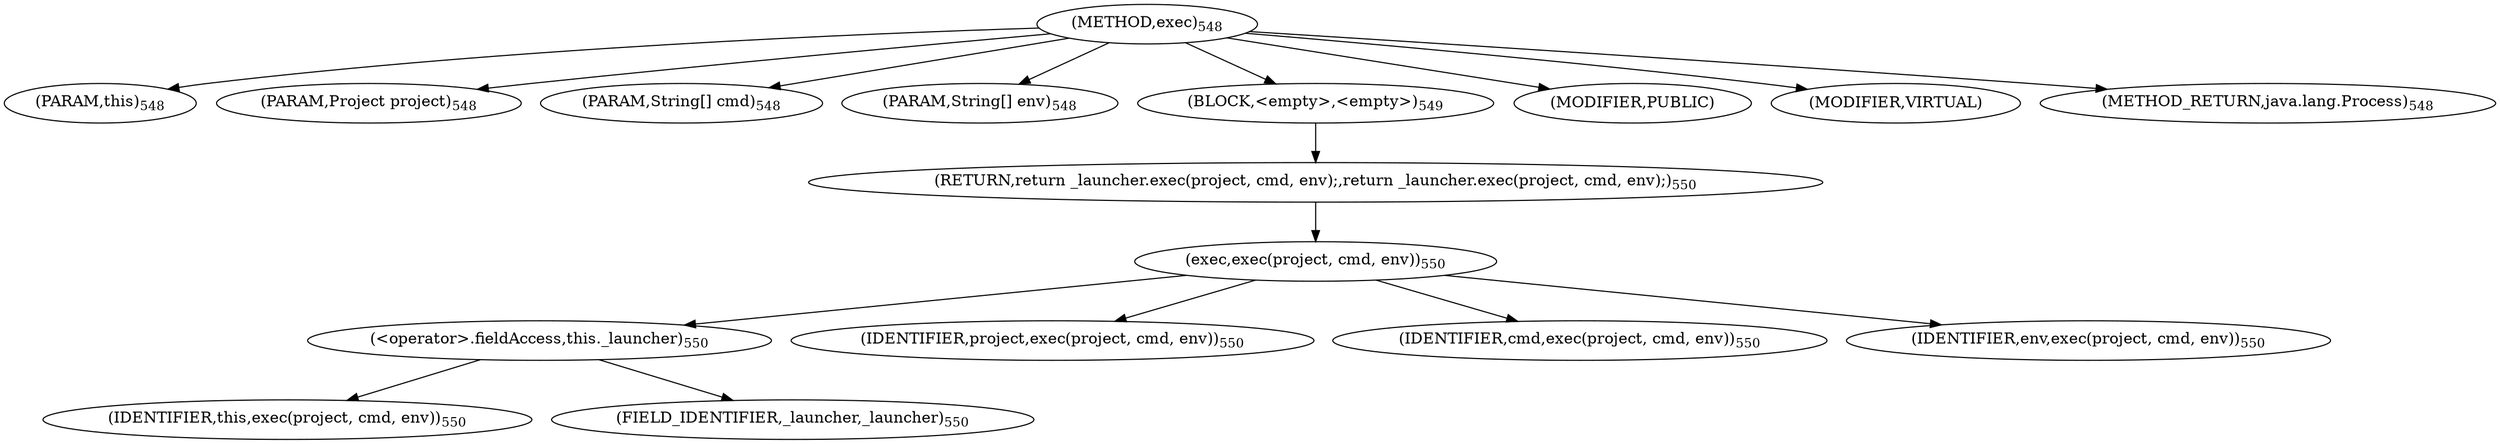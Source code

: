 digraph "exec" {  
"1295" [label = <(METHOD,exec)<SUB>548</SUB>> ]
"1296" [label = <(PARAM,this)<SUB>548</SUB>> ]
"1297" [label = <(PARAM,Project project)<SUB>548</SUB>> ]
"1298" [label = <(PARAM,String[] cmd)<SUB>548</SUB>> ]
"1299" [label = <(PARAM,String[] env)<SUB>548</SUB>> ]
"1300" [label = <(BLOCK,&lt;empty&gt;,&lt;empty&gt;)<SUB>549</SUB>> ]
"1301" [label = <(RETURN,return _launcher.exec(project, cmd, env);,return _launcher.exec(project, cmd, env);)<SUB>550</SUB>> ]
"1302" [label = <(exec,exec(project, cmd, env))<SUB>550</SUB>> ]
"1303" [label = <(&lt;operator&gt;.fieldAccess,this._launcher)<SUB>550</SUB>> ]
"1304" [label = <(IDENTIFIER,this,exec(project, cmd, env))<SUB>550</SUB>> ]
"1305" [label = <(FIELD_IDENTIFIER,_launcher,_launcher)<SUB>550</SUB>> ]
"1306" [label = <(IDENTIFIER,project,exec(project, cmd, env))<SUB>550</SUB>> ]
"1307" [label = <(IDENTIFIER,cmd,exec(project, cmd, env))<SUB>550</SUB>> ]
"1308" [label = <(IDENTIFIER,env,exec(project, cmd, env))<SUB>550</SUB>> ]
"1309" [label = <(MODIFIER,PUBLIC)> ]
"1310" [label = <(MODIFIER,VIRTUAL)> ]
"1311" [label = <(METHOD_RETURN,java.lang.Process)<SUB>548</SUB>> ]
  "1295" -> "1296" 
  "1295" -> "1297" 
  "1295" -> "1298" 
  "1295" -> "1299" 
  "1295" -> "1300" 
  "1295" -> "1309" 
  "1295" -> "1310" 
  "1295" -> "1311" 
  "1300" -> "1301" 
  "1301" -> "1302" 
  "1302" -> "1303" 
  "1302" -> "1306" 
  "1302" -> "1307" 
  "1302" -> "1308" 
  "1303" -> "1304" 
  "1303" -> "1305" 
}
